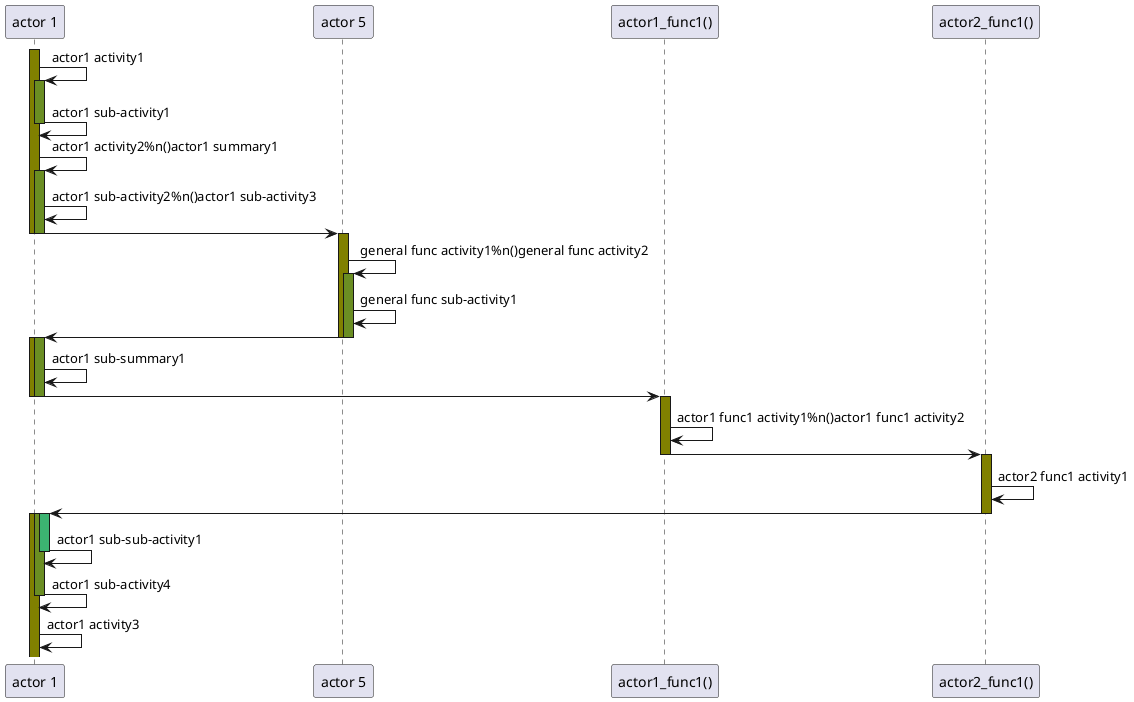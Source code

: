 {
  "sha1": "i3s5gfj8958q9amgojrnfuci7tgisnd",
  "insertion": {
    "when": "2024-06-03T18:59:30.282Z",
    "url": "https://github.com/plantuml/plantuml/issues/344",
    "user": "plantuml@gmail.com"
  }
}
@startuml

'
' 1 - some activation lines separated by messages
'
activate "actor 1" #Olive
"actor 1" -> "actor 1": actor1 activity1
activate "actor 1" #OliveDrab
"actor 1" -> "actor 1": actor1 sub-activity1
deactivate "actor 1"
"actor 1" -> "actor 1": actor1 activity2%n()actor1 summary1
activate "actor 1" #OliveDrab
"actor 1" -> "actor 1": actor1 sub-activity2%n()actor1 sub-activity3
"actor 1" -> "actor 5" : 
deactivate "actor 1"
deactivate "actor 1"
activate "actor 5" #Olive
"actor 5" -> "actor 5": general func activity1%n()general func activity2
activate "actor 5" #OliveDrab
"actor 5" -> "actor 5": general func sub-activity1
"actor 5" -> "actor 1" : 
deactivate "actor 5"
deactivate "actor 5"

'
' 2 - some activation lines in sequence
'
activate "actor 1" #Olive
activate "actor 1" #OliveDrab
"actor 1" -> "actor 1": actor1 sub-summary1
"actor 1" -> "actor1_func1()" : 
deactivate "actor 1"
deactivate "actor 1"
activate "actor1_func1()" #Olive
"actor1_func1()" -> "actor1_func1()": actor1 func1 activity1%n()actor1 func1 activity2
"actor1_func1()" -> "actor2_func1()" : 
deactivate "actor1_func1()"
activate "actor2_func1()" #Olive
"actor2_func1()" -> "actor2_func1()": actor2 func1 activity1
"actor2_func1()" -> "actor 1" : 
deactivate "actor2_func1()"

'
' 3 - some further activation lines in sequence
'
activate "actor 1" #Olive
activate "actor 1" #OliveDrab
activate "actor 1" #MediumSeaGreen
"actor 1" -> "actor 1": actor1 sub-sub-activity1
deactivate "actor 1"
"actor 1" -> "actor 1": actor1 sub-activity4
deactivate "actor 1"
"actor 1" -> "actor 1": actor1 activity3
@enduml
